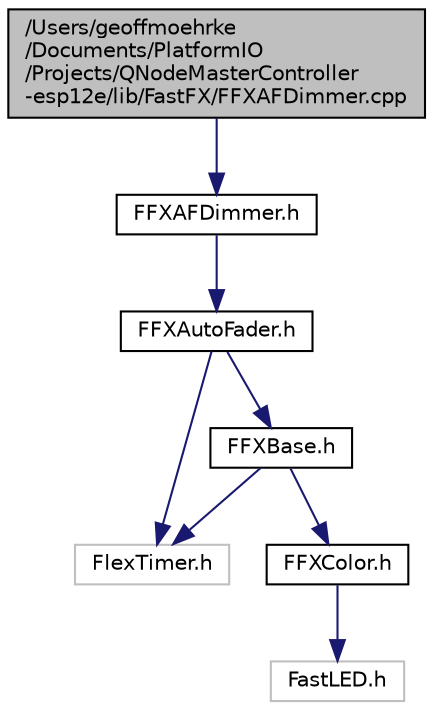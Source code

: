 digraph "/Users/geoffmoehrke/Documents/PlatformIO/Projects/QNodeMasterController-esp12e/lib/FastFX/FFXAFDimmer.cpp"
{
 // LATEX_PDF_SIZE
  edge [fontname="Helvetica",fontsize="10",labelfontname="Helvetica",labelfontsize="10"];
  node [fontname="Helvetica",fontsize="10",shape=record];
  Node1 [label="/Users/geoffmoehrke\l/Documents/PlatformIO\l/Projects/QNodeMasterController\l-esp12e/lib/FastFX/FFXAFDimmer.cpp",height=0.2,width=0.4,color="black", fillcolor="grey75", style="filled", fontcolor="black",tooltip=" "];
  Node1 -> Node2 [color="midnightblue",fontsize="10",style="solid",fontname="Helvetica"];
  Node2 [label="FFXAFDimmer.h",height=0.2,width=0.4,color="black", fillcolor="white", style="filled",URL="$_f_f_x_a_f_dimmer_8h.html",tooltip=" "];
  Node2 -> Node3 [color="midnightblue",fontsize="10",style="solid",fontname="Helvetica"];
  Node3 [label="FFXAutoFader.h",height=0.2,width=0.4,color="black", fillcolor="white", style="filled",URL="$_f_f_x_auto_fader_8h.html",tooltip=" "];
  Node3 -> Node4 [color="midnightblue",fontsize="10",style="solid",fontname="Helvetica"];
  Node4 [label="FlexTimer.h",height=0.2,width=0.4,color="grey75", fillcolor="white", style="filled",tooltip=" "];
  Node3 -> Node5 [color="midnightblue",fontsize="10",style="solid",fontname="Helvetica"];
  Node5 [label="FFXBase.h",height=0.2,width=0.4,color="black", fillcolor="white", style="filled",URL="$_f_f_x_base_8h.html",tooltip=" "];
  Node5 -> Node6 [color="midnightblue",fontsize="10",style="solid",fontname="Helvetica"];
  Node6 [label="FFXColor.h",height=0.2,width=0.4,color="black", fillcolor="white", style="filled",URL="$_f_f_x_color_8h.html",tooltip=" "];
  Node6 -> Node7 [color="midnightblue",fontsize="10",style="solid",fontname="Helvetica"];
  Node7 [label="FastLED.h",height=0.2,width=0.4,color="grey75", fillcolor="white", style="filled",tooltip=" "];
  Node5 -> Node4 [color="midnightblue",fontsize="10",style="solid",fontname="Helvetica"];
}
